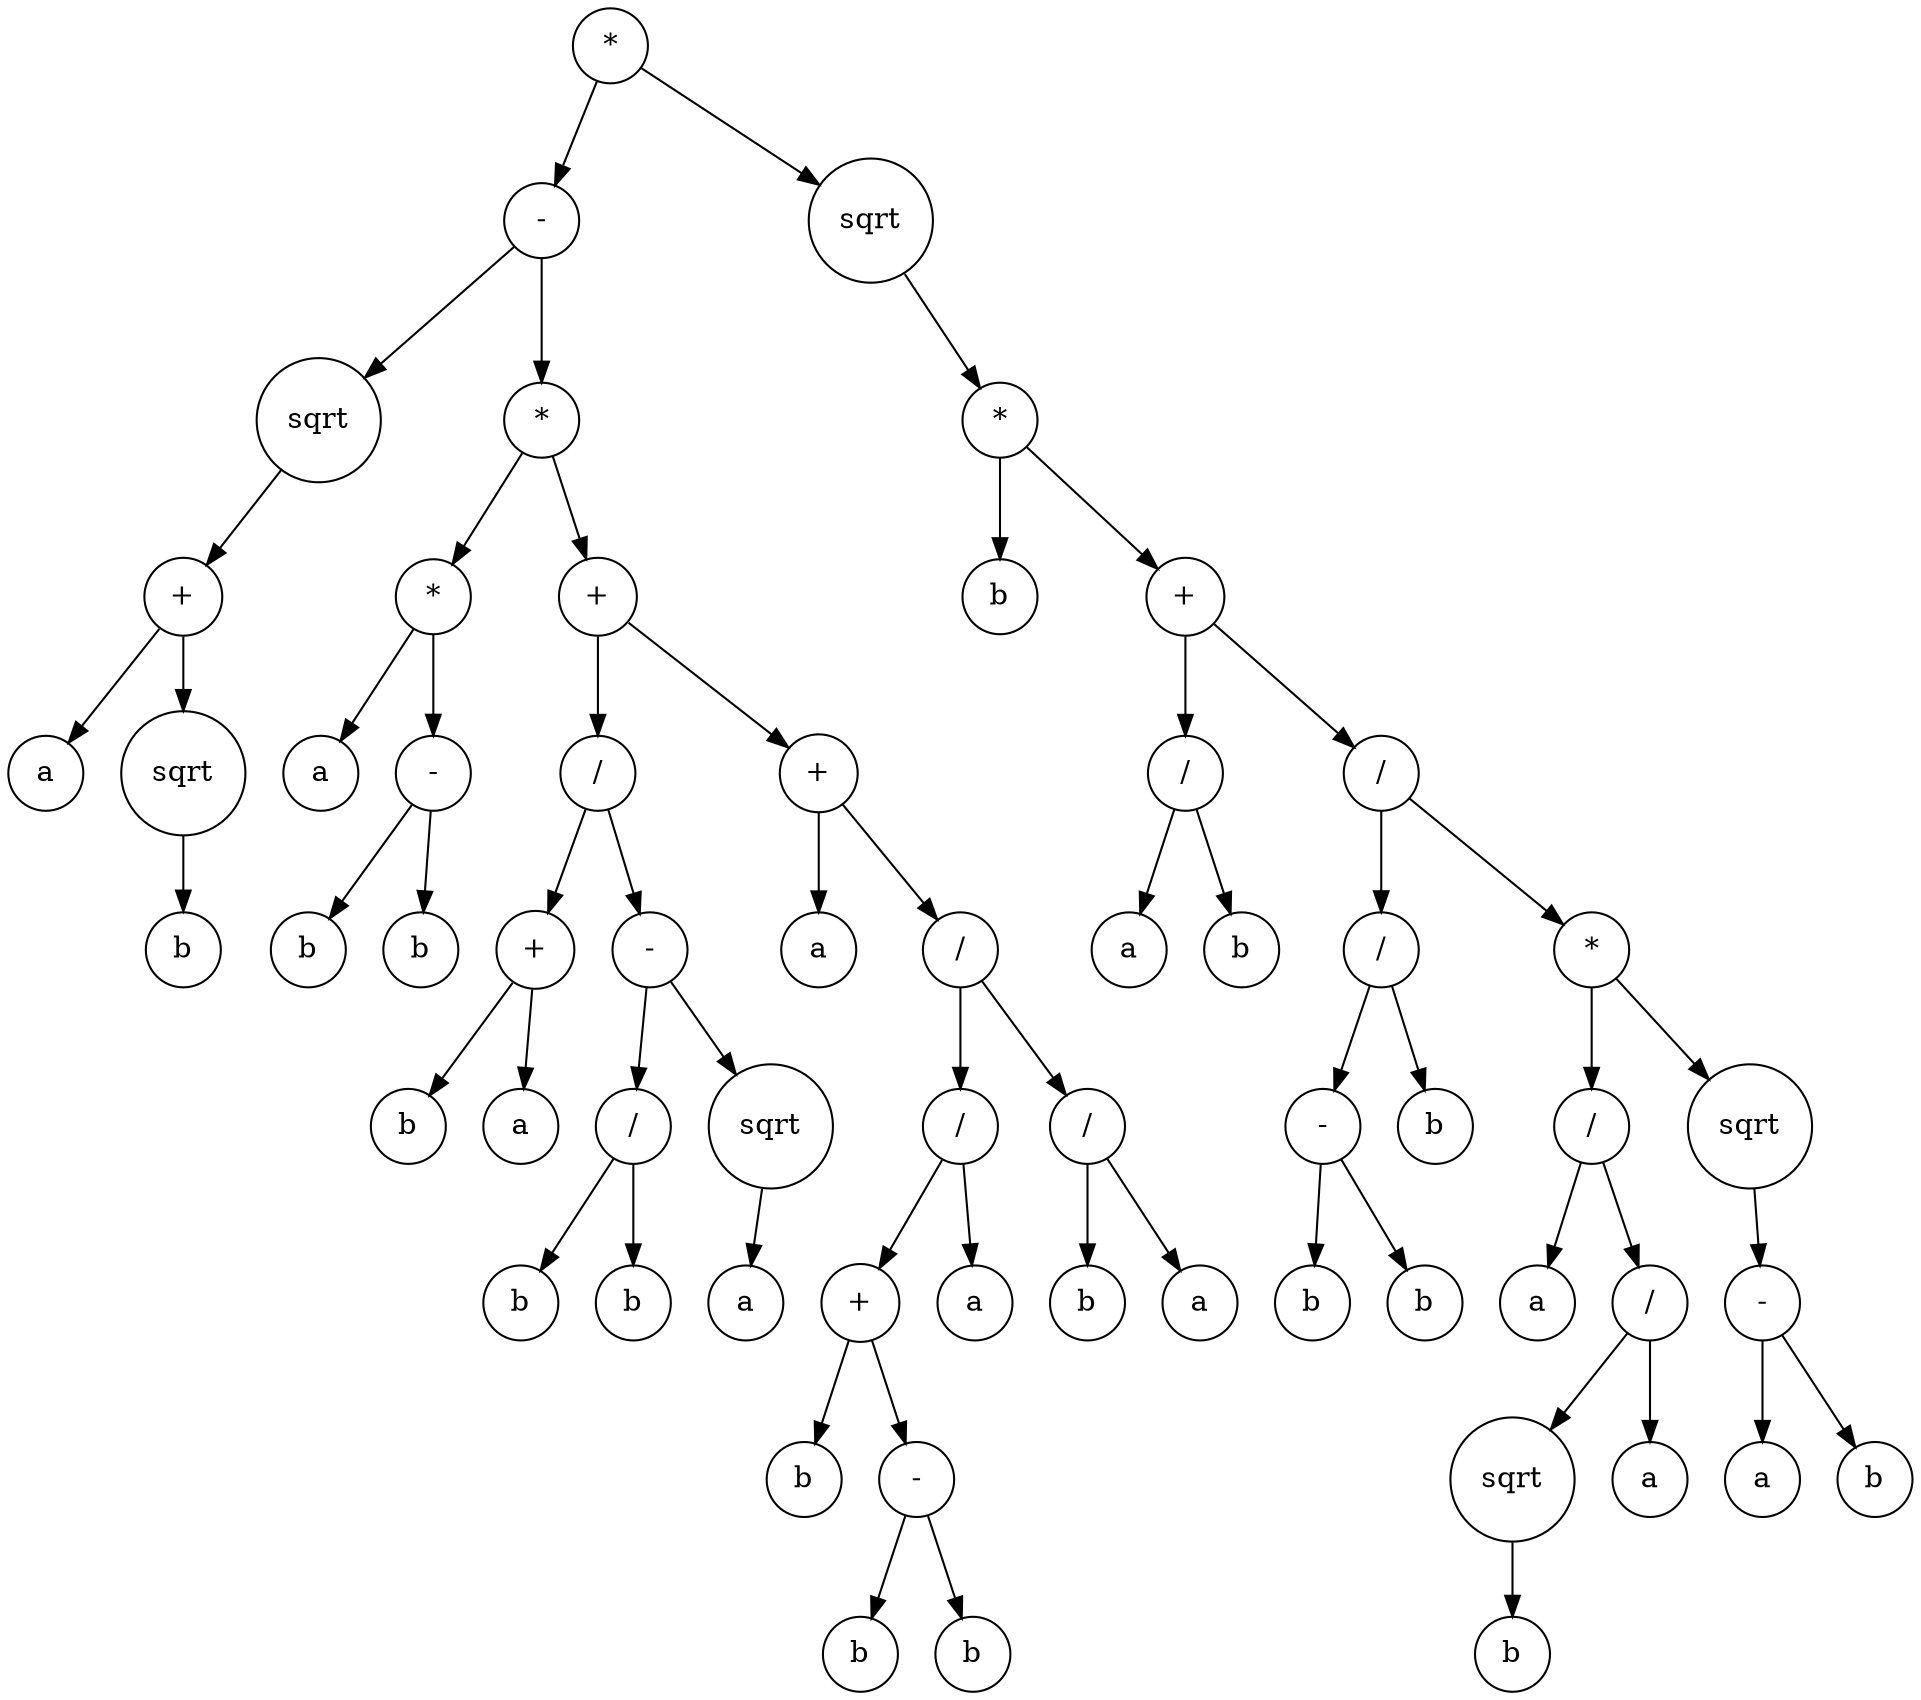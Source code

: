 digraph g {
graph [ordering=out];
node [shape=circle];
n[label = "*"];
n0[label = "-"];
n00[label = "sqrt"];
n000[label = "+"];
n0000[label = "a"];
n000 -> n0000;
n0001[label = "sqrt"];
n00010[label = "b"];
n0001 -> n00010;
n000 -> n0001;
n00 -> n000;
n0 -> n00;
n01[label = "*"];
n010[label = "*"];
n0100[label = "a"];
n010 -> n0100;
n0101[label = "-"];
n01010[label = "b"];
n0101 -> n01010;
n01011[label = "b"];
n0101 -> n01011;
n010 -> n0101;
n01 -> n010;
n011[label = "+"];
n0110[label = "/"];
n01100[label = "+"];
n011000[label = "b"];
n01100 -> n011000;
n011001[label = "a"];
n01100 -> n011001;
n0110 -> n01100;
n01101[label = "-"];
n011010[label = "/"];
n0110100[label = "b"];
n011010 -> n0110100;
n0110101[label = "b"];
n011010 -> n0110101;
n01101 -> n011010;
n011011[label = "sqrt"];
n0110110[label = "a"];
n011011 -> n0110110;
n01101 -> n011011;
n0110 -> n01101;
n011 -> n0110;
n0111[label = "+"];
n01110[label = "a"];
n0111 -> n01110;
n01111[label = "/"];
n011110[label = "/"];
n0111100[label = "+"];
n01111000[label = "b"];
n0111100 -> n01111000;
n01111001[label = "-"];
n011110010[label = "b"];
n01111001 -> n011110010;
n011110011[label = "b"];
n01111001 -> n011110011;
n0111100 -> n01111001;
n011110 -> n0111100;
n0111101[label = "a"];
n011110 -> n0111101;
n01111 -> n011110;
n011111[label = "/"];
n0111110[label = "b"];
n011111 -> n0111110;
n0111111[label = "a"];
n011111 -> n0111111;
n01111 -> n011111;
n0111 -> n01111;
n011 -> n0111;
n01 -> n011;
n0 -> n01;
n -> n0;
n1[label = "sqrt"];
n10[label = "*"];
n100[label = "b"];
n10 -> n100;
n101[label = "+"];
n1010[label = "/"];
n10100[label = "a"];
n1010 -> n10100;
n10101[label = "b"];
n1010 -> n10101;
n101 -> n1010;
n1011[label = "/"];
n10110[label = "/"];
n101100[label = "-"];
n1011000[label = "b"];
n101100 -> n1011000;
n1011001[label = "b"];
n101100 -> n1011001;
n10110 -> n101100;
n101101[label = "b"];
n10110 -> n101101;
n1011 -> n10110;
n10111[label = "*"];
n101110[label = "/"];
n1011100[label = "a"];
n101110 -> n1011100;
n1011101[label = "/"];
n10111010[label = "sqrt"];
n101110100[label = "b"];
n10111010 -> n101110100;
n1011101 -> n10111010;
n10111011[label = "a"];
n1011101 -> n10111011;
n101110 -> n1011101;
n10111 -> n101110;
n101111[label = "sqrt"];
n1011110[label = "-"];
n10111100[label = "a"];
n1011110 -> n10111100;
n10111101[label = "b"];
n1011110 -> n10111101;
n101111 -> n1011110;
n10111 -> n101111;
n1011 -> n10111;
n101 -> n1011;
n10 -> n101;
n1 -> n10;
n -> n1;
}
